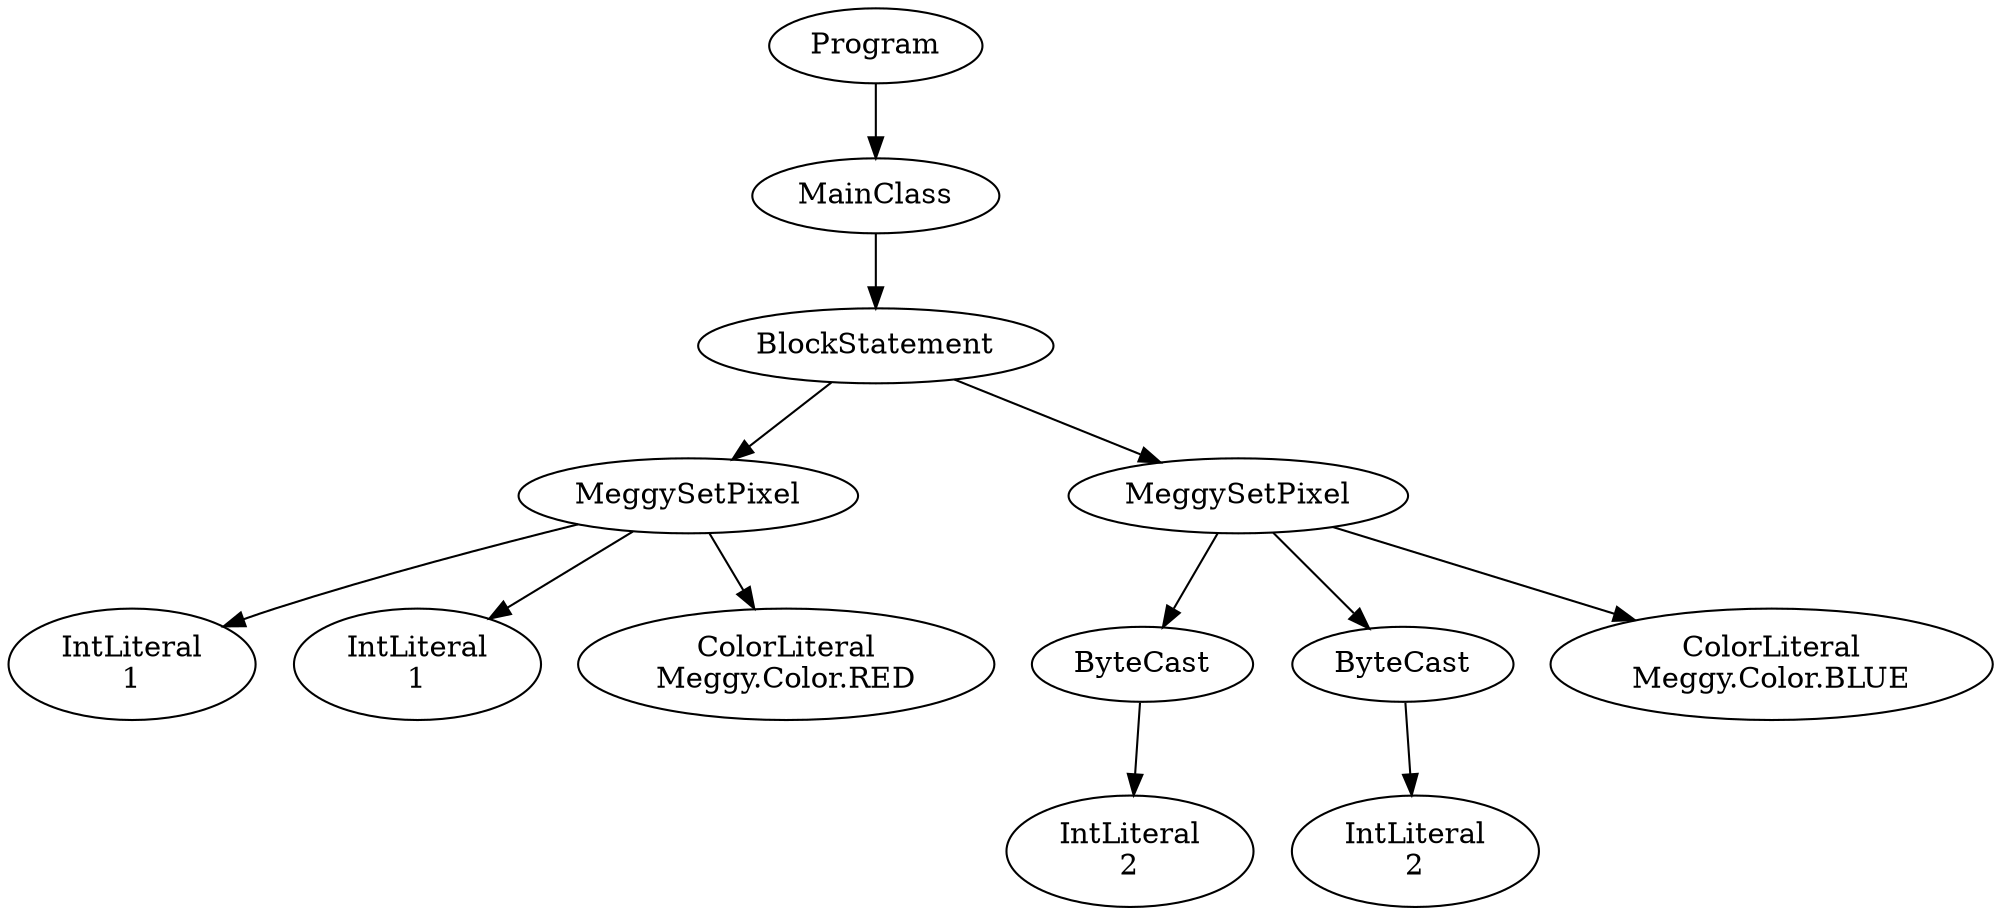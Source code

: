digraph ASTGraph {
0 [ label="Program" ];
1 [ label="MainClass" ];
0 -> 1
2 [ label="BlockStatement" ];
1 -> 2
3 [ label="MeggySetPixel" ];
2 -> 3
4 [ label="IntLiteral\n1" ];
3 -> 4
5 [ label="IntLiteral\n1" ];
3 -> 5
6 [ label="ColorLiteral\nMeggy.Color.RED" ];
3 -> 6
7 [ label="MeggySetPixel" ];
2 -> 7
8 [ label="ByteCast" ];
7 -> 8
9 [ label="IntLiteral\n2" ];
8 -> 9
10 [ label="ByteCast" ];
7 -> 10
11 [ label="IntLiteral\n2" ];
10 -> 11
12 [ label="ColorLiteral\nMeggy.Color.BLUE" ];
7 -> 12
}
